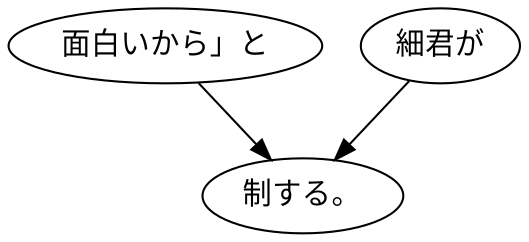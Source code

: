 digraph graph3596 {
	node0 [label="面白いから」と"];
	node1 [label="細君が"];
	node2 [label="制する。"];
	node0 -> node2;
	node1 -> node2;
}
